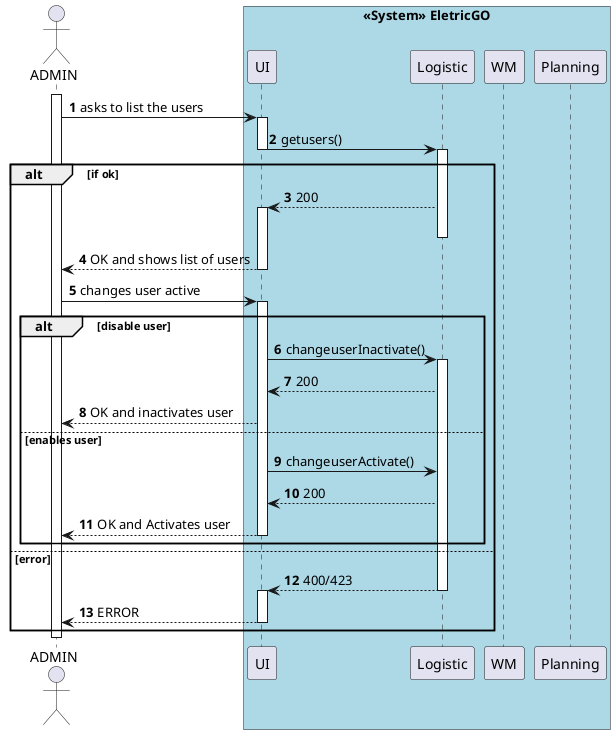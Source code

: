 @startuml Sequence Diagram
autonumber

actor ADMIN as LM

activate LM
box "<<System>> EletricGO" #LightBlue
'participant "<<System>> EletricGO" as E
participant "UI" as UI
participant "Logistic" as LOGI
participant "WM" as WM
participant "Planning" as PLAN
end box

    
            LM -> UI: asks to list the users
            activate UI
            UI -> LOGI: getusers()
            deactivate UI
            activate LOGI
            alt if ok

                LOGI --> UI: 200  
                activate UI 
                deactivate LOGI
                LM <-- UI: OK and shows list of users
deactivate UI
            LM -> UI: changes user active 
            activate UI

            alt disable user
            UI -> LOGI: changeuserInactivate()
            activate LOGI

            LOGI --> UI: 200

                LM <-- UI: OK and inactivates user

            else enables user
             UI -> LOGI: changeuserActivate()


            LOGI --> UI: 200

                LM <-- UI: OK and Activates user
                deactivate UI
            end alt 

            else error
                UI <-- LOGI: 400/423
                deactivate LOGI
                activate UI

                LM <-- UI: ERROR
                deactivate UI

                end alt
            


                deactivate LM

                @enduml